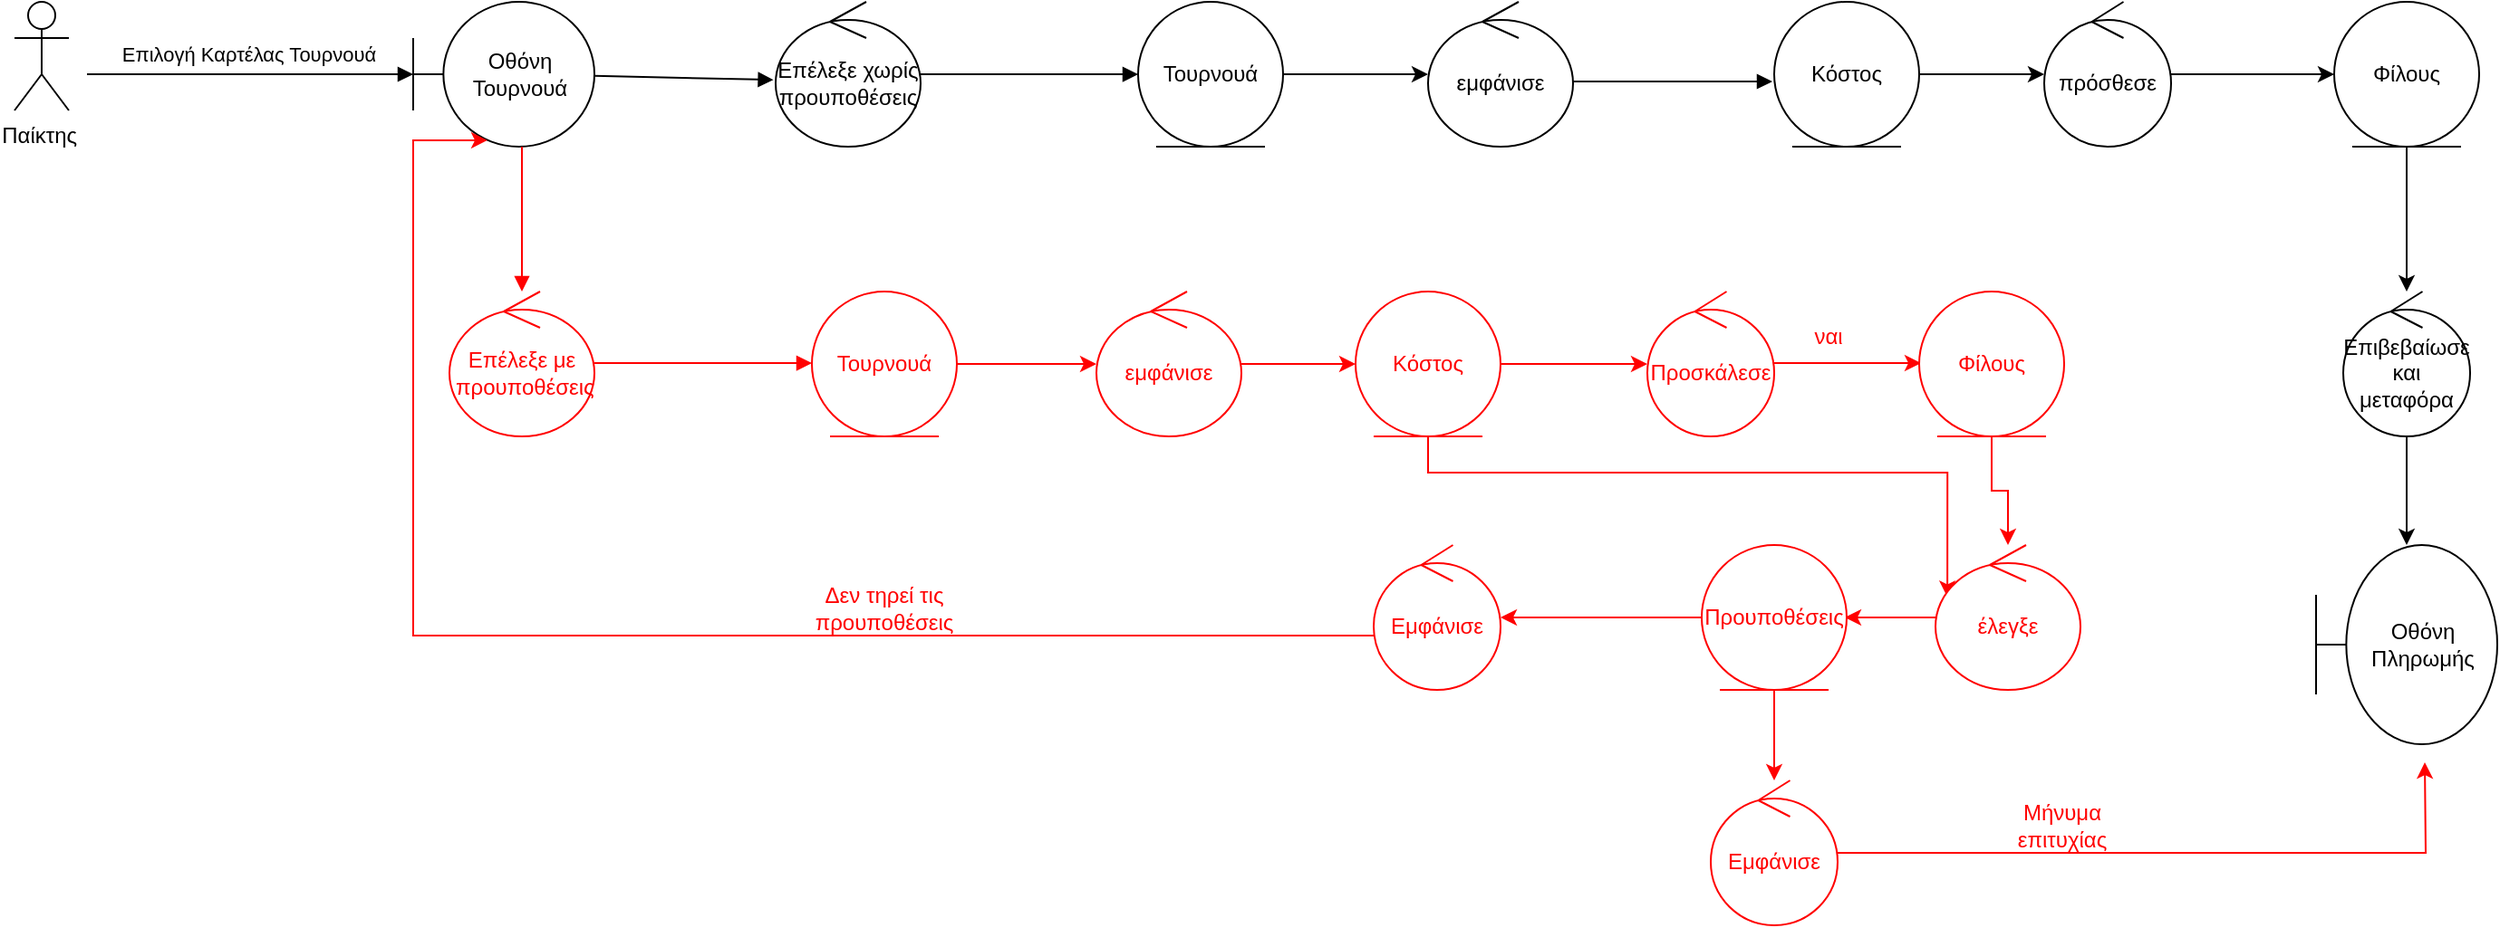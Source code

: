 <mxfile version="18.1.1" type="device"><diagram id="C5RBs43oDa-KdzZeNtuy" name="Page-1"><mxGraphModel dx="1635" dy="2035" grid="1" gridSize="10" guides="1" tooltips="1" connect="1" arrows="1" fold="1" page="1" pageScale="1" pageWidth="827" pageHeight="1169" math="0" shadow="0"><root><mxCell id="WIyWlLk6GJQsqaUBKTNV-0"/><mxCell id="WIyWlLk6GJQsqaUBKTNV-1" parent="WIyWlLk6GJQsqaUBKTNV-0"/><mxCell id="eJt1P2r_JDfCsx5g0bV4-1" value="Παίκτης&amp;nbsp;&lt;br&gt;" style="shape=umlActor;verticalLabelPosition=bottom;verticalAlign=top;html=1;" parent="WIyWlLk6GJQsqaUBKTNV-1" vertex="1"><mxGeometry x="230" y="-490" width="30" height="60" as="geometry"/></mxCell><mxCell id="eJt1P2r_JDfCsx5g0bV4-5" value="Επιλογή Καρτέλας Τουρνουά&lt;br&gt;" style="html=1;verticalAlign=bottom;endArrow=block;rounded=0;" parent="WIyWlLk6GJQsqaUBKTNV-1" edge="1"><mxGeometry x="-0.012" y="2" width="80" relative="1" as="geometry"><mxPoint x="270" y="-450" as="sourcePoint"/><mxPoint x="450" y="-450" as="targetPoint"/><mxPoint as="offset"/><Array as="points"/></mxGeometry></mxCell><mxCell id="eJt1P2r_JDfCsx5g0bV4-9" value="Οθόνη Τουρνουά" style="shape=umlBoundary;whiteSpace=wrap;html=1;" parent="WIyWlLk6GJQsqaUBKTNV-1" vertex="1"><mxGeometry x="450" y="-490" width="100" height="80" as="geometry"/></mxCell><mxCell id="eJt1P2r_JDfCsx5g0bV4-13" value="" style="html=1;verticalAlign=bottom;endArrow=block;rounded=0;exitX=0.999;exitY=0.511;exitDx=0;exitDy=0;exitPerimeter=0;entryX=-0.015;entryY=0.539;entryDx=0;entryDy=0;entryPerimeter=0;" parent="WIyWlLk6GJQsqaUBKTNV-1" source="eJt1P2r_JDfCsx5g0bV4-9" edge="1" target="VYDR53EoFKuudWqEbTGi-0"><mxGeometry width="80" relative="1" as="geometry"><mxPoint x="435" y="-420.5" as="sourcePoint"/><mxPoint x="670" y="-550" as="targetPoint"/></mxGeometry></mxCell><mxCell id="eJt1P2r_JDfCsx5g0bV4-14" value="εμφάνισε" style="ellipse;shape=umlControl;whiteSpace=wrap;html=1;" parent="WIyWlLk6GJQsqaUBKTNV-1" vertex="1"><mxGeometry x="1010" y="-490" width="80" height="80" as="geometry"/></mxCell><mxCell id="VYDR53EoFKuudWqEbTGi-10" value="" style="edgeStyle=orthogonalEdgeStyle;rounded=0;orthogonalLoop=1;jettySize=auto;html=1;" edge="1" parent="WIyWlLk6GJQsqaUBKTNV-1" source="eJt1P2r_JDfCsx5g0bV4-23" target="VYDR53EoFKuudWqEbTGi-9"><mxGeometry relative="1" as="geometry"/></mxCell><mxCell id="eJt1P2r_JDfCsx5g0bV4-23" value="πρόσθεσε" style="ellipse;shape=umlControl;whiteSpace=wrap;html=1;" parent="WIyWlLk6GJQsqaUBKTNV-1" vertex="1"><mxGeometry x="1350" y="-490" width="70" height="80" as="geometry"/></mxCell><mxCell id="nOiyhL0ZSgB8h-MFWoEk-0" value="" style="html=1;verticalAlign=bottom;endArrow=block;rounded=0;exitX=1;exitY=0.55;exitDx=0;exitDy=0;exitPerimeter=0;" parent="WIyWlLk6GJQsqaUBKTNV-1" source="eJt1P2r_JDfCsx5g0bV4-14" edge="1"><mxGeometry width="80" relative="1" as="geometry"><mxPoint x="180" y="-300" as="sourcePoint"/><mxPoint x="1200" y="-446" as="targetPoint"/></mxGeometry></mxCell><mxCell id="YRVhOWOILtkhwlWZJPTi-6" value="Οθόνη Πληρωμής" style="shape=umlBoundary;whiteSpace=wrap;html=1;rotation=0;" parent="WIyWlLk6GJQsqaUBKTNV-1" vertex="1"><mxGeometry x="1500" y="-190" width="100" height="110" as="geometry"/></mxCell><mxCell id="VYDR53EoFKuudWqEbTGi-0" value="Επέλεξε χωρίς προυποθέσεις" style="ellipse;shape=umlControl;whiteSpace=wrap;html=1;" vertex="1" parent="WIyWlLk6GJQsqaUBKTNV-1"><mxGeometry x="650" y="-490" width="80" height="80" as="geometry"/></mxCell><mxCell id="VYDR53EoFKuudWqEbTGi-1" value="" style="html=1;verticalAlign=bottom;endArrow=block;rounded=0;exitX=0.92;exitY=0.163;exitDx=0;exitDy=0;exitPerimeter=0;" edge="1" parent="WIyWlLk6GJQsqaUBKTNV-1"><mxGeometry width="80" relative="1" as="geometry"><mxPoint x="730" y="-449.96" as="sourcePoint"/><mxPoint x="850" y="-450" as="targetPoint"/></mxGeometry></mxCell><mxCell id="VYDR53EoFKuudWqEbTGi-4" style="edgeStyle=orthogonalEdgeStyle;rounded=0;orthogonalLoop=1;jettySize=auto;html=1;" edge="1" parent="WIyWlLk6GJQsqaUBKTNV-1" source="VYDR53EoFKuudWqEbTGi-2" target="eJt1P2r_JDfCsx5g0bV4-14"><mxGeometry relative="1" as="geometry"/></mxCell><mxCell id="VYDR53EoFKuudWqEbTGi-2" value="Τουρνουά" style="ellipse;shape=umlEntity;whiteSpace=wrap;html=1;" vertex="1" parent="WIyWlLk6GJQsqaUBKTNV-1"><mxGeometry x="850" y="-490" width="80" height="80" as="geometry"/></mxCell><mxCell id="VYDR53EoFKuudWqEbTGi-15" value="" style="edgeStyle=orthogonalEdgeStyle;rounded=0;orthogonalLoop=1;jettySize=auto;html=1;" edge="1" parent="WIyWlLk6GJQsqaUBKTNV-1" source="VYDR53EoFKuudWqEbTGi-3" target="eJt1P2r_JDfCsx5g0bV4-23"><mxGeometry relative="1" as="geometry"/></mxCell><mxCell id="VYDR53EoFKuudWqEbTGi-3" value="Κόστος" style="ellipse;shape=umlEntity;whiteSpace=wrap;html=1;" vertex="1" parent="WIyWlLk6GJQsqaUBKTNV-1"><mxGeometry x="1201" y="-490" width="80" height="80" as="geometry"/></mxCell><mxCell id="VYDR53EoFKuudWqEbTGi-13" value="" style="edgeStyle=orthogonalEdgeStyle;rounded=0;orthogonalLoop=1;jettySize=auto;html=1;" edge="1" parent="WIyWlLk6GJQsqaUBKTNV-1" source="VYDR53EoFKuudWqEbTGi-9" target="VYDR53EoFKuudWqEbTGi-12"><mxGeometry relative="1" as="geometry"/></mxCell><mxCell id="VYDR53EoFKuudWqEbTGi-9" value="Φίλους" style="ellipse;shape=umlEntity;whiteSpace=wrap;html=1;" vertex="1" parent="WIyWlLk6GJQsqaUBKTNV-1"><mxGeometry x="1510" y="-490" width="80" height="80" as="geometry"/></mxCell><mxCell id="VYDR53EoFKuudWqEbTGi-14" value="" style="edgeStyle=orthogonalEdgeStyle;rounded=0;orthogonalLoop=1;jettySize=auto;html=1;" edge="1" parent="WIyWlLk6GJQsqaUBKTNV-1" source="VYDR53EoFKuudWqEbTGi-12" target="YRVhOWOILtkhwlWZJPTi-6"><mxGeometry relative="1" as="geometry"/></mxCell><mxCell id="VYDR53EoFKuudWqEbTGi-12" value="Επιβεβαίωσε και μεταφόρα" style="ellipse;shape=umlControl;whiteSpace=wrap;html=1;" vertex="1" parent="WIyWlLk6GJQsqaUBKTNV-1"><mxGeometry x="1515" y="-330" width="70" height="80" as="geometry"/></mxCell><mxCell id="VYDR53EoFKuudWqEbTGi-17" value="" style="html=1;verticalAlign=bottom;endArrow=block;rounded=0;exitX=0.999;exitY=0.511;exitDx=0;exitDy=0;exitPerimeter=0;fontColor=#FF0000;strokeColor=#FF0000;" edge="1" parent="WIyWlLk6GJQsqaUBKTNV-1"><mxGeometry width="80" relative="1" as="geometry"><mxPoint x="510.0" y="-410.0" as="sourcePoint"/><mxPoint x="510" y="-330" as="targetPoint"/></mxGeometry></mxCell><mxCell id="VYDR53EoFKuudWqEbTGi-18" value="Επέλεξε με&lt;br&gt;&amp;nbsp;προυποθέσεις" style="ellipse;shape=umlControl;whiteSpace=wrap;html=1;strokeColor=#FF0000;fontColor=#FF0000;" vertex="1" parent="WIyWlLk6GJQsqaUBKTNV-1"><mxGeometry x="470" y="-330" width="80" height="80" as="geometry"/></mxCell><mxCell id="VYDR53EoFKuudWqEbTGi-19" value="" style="html=1;verticalAlign=bottom;endArrow=block;rounded=0;exitX=0.92;exitY=0.163;exitDx=0;exitDy=0;exitPerimeter=0;strokeColor=#FF0000;" edge="1" parent="WIyWlLk6GJQsqaUBKTNV-1"><mxGeometry width="80" relative="1" as="geometry"><mxPoint x="550" y="-290.46" as="sourcePoint"/><mxPoint x="670" y="-290.5" as="targetPoint"/></mxGeometry></mxCell><mxCell id="VYDR53EoFKuudWqEbTGi-22" value="" style="edgeStyle=orthogonalEdgeStyle;rounded=0;orthogonalLoop=1;jettySize=auto;html=1;fontColor=#FF0000;strokeColor=#FF0000;" edge="1" parent="WIyWlLk6GJQsqaUBKTNV-1" source="VYDR53EoFKuudWqEbTGi-20" target="VYDR53EoFKuudWqEbTGi-21"><mxGeometry relative="1" as="geometry"/></mxCell><mxCell id="VYDR53EoFKuudWqEbTGi-20" value="Τουρνουά" style="ellipse;shape=umlEntity;whiteSpace=wrap;html=1;strokeColor=#FF0000;fontColor=#FF0000;" vertex="1" parent="WIyWlLk6GJQsqaUBKTNV-1"><mxGeometry x="670" y="-330" width="80" height="80" as="geometry"/></mxCell><mxCell id="VYDR53EoFKuudWqEbTGi-24" value="" style="edgeStyle=orthogonalEdgeStyle;rounded=0;orthogonalLoop=1;jettySize=auto;html=1;fontColor=#FF0000;strokeColor=#FF0000;" edge="1" parent="WIyWlLk6GJQsqaUBKTNV-1" source="VYDR53EoFKuudWqEbTGi-21" target="VYDR53EoFKuudWqEbTGi-23"><mxGeometry relative="1" as="geometry"/></mxCell><mxCell id="VYDR53EoFKuudWqEbTGi-21" value="εμφάνισε" style="ellipse;shape=umlControl;whiteSpace=wrap;html=1;fontColor=#FF0000;strokeColor=#FF0000;" vertex="1" parent="WIyWlLk6GJQsqaUBKTNV-1"><mxGeometry x="827" y="-330" width="80" height="80" as="geometry"/></mxCell><mxCell id="VYDR53EoFKuudWqEbTGi-26" value="" style="edgeStyle=orthogonalEdgeStyle;rounded=0;orthogonalLoop=1;jettySize=auto;html=1;fontColor=#FF0000;strokeColor=#FF0000;" edge="1" parent="WIyWlLk6GJQsqaUBKTNV-1" source="VYDR53EoFKuudWqEbTGi-23" target="VYDR53EoFKuudWqEbTGi-25"><mxGeometry relative="1" as="geometry"/></mxCell><mxCell id="VYDR53EoFKuudWqEbTGi-42" style="edgeStyle=orthogonalEdgeStyle;rounded=0;orthogonalLoop=1;jettySize=auto;html=1;entryX=0.082;entryY=0.359;entryDx=0;entryDy=0;entryPerimeter=0;fontColor=#FF0000;strokeColor=#FF0000;" edge="1" parent="WIyWlLk6GJQsqaUBKTNV-1" source="VYDR53EoFKuudWqEbTGi-23" target="VYDR53EoFKuudWqEbTGi-34"><mxGeometry relative="1" as="geometry"><Array as="points"><mxPoint x="1010" y="-230"/><mxPoint x="1297" y="-230"/></Array></mxGeometry></mxCell><mxCell id="VYDR53EoFKuudWqEbTGi-23" value="Κόστος" style="ellipse;shape=umlEntity;whiteSpace=wrap;html=1;strokeColor=#FF0000;fontColor=#FF0000;" vertex="1" parent="WIyWlLk6GJQsqaUBKTNV-1"><mxGeometry x="970" y="-330" width="80" height="80" as="geometry"/></mxCell><mxCell id="VYDR53EoFKuudWqEbTGi-25" value="Προσκάλεσε" style="ellipse;shape=umlControl;whiteSpace=wrap;html=1;fontColor=#FF0000;strokeColor=#FF0000;" vertex="1" parent="WIyWlLk6GJQsqaUBKTNV-1"><mxGeometry x="1131" y="-330" width="70" height="80" as="geometry"/></mxCell><mxCell id="VYDR53EoFKuudWqEbTGi-27" value="" style="edgeStyle=orthogonalEdgeStyle;rounded=0;orthogonalLoop=1;jettySize=auto;html=1;fontColor=#FF0000;strokeColor=#FF0000;" edge="1" parent="WIyWlLk6GJQsqaUBKTNV-1"><mxGeometry relative="1" as="geometry"><mxPoint x="1201" y="-290.5" as="sourcePoint"/><mxPoint x="1282" y="-290.5" as="targetPoint"/></mxGeometry></mxCell><mxCell id="VYDR53EoFKuudWqEbTGi-30" value="ναι" style="text;html=1;strokeColor=none;fillColor=none;align=center;verticalAlign=middle;whiteSpace=wrap;rounded=0;fontColor=#FF0000;" vertex="1" parent="WIyWlLk6GJQsqaUBKTNV-1"><mxGeometry x="1201" y="-320" width="60" height="30" as="geometry"/></mxCell><mxCell id="VYDR53EoFKuudWqEbTGi-35" value="" style="edgeStyle=orthogonalEdgeStyle;rounded=0;orthogonalLoop=1;jettySize=auto;html=1;fontColor=#FF0000;strokeColor=#FF0000;" edge="1" parent="WIyWlLk6GJQsqaUBKTNV-1" source="VYDR53EoFKuudWqEbTGi-32" target="VYDR53EoFKuudWqEbTGi-34"><mxGeometry relative="1" as="geometry"/></mxCell><mxCell id="VYDR53EoFKuudWqEbTGi-32" value="Φίλους" style="ellipse;shape=umlEntity;whiteSpace=wrap;html=1;fontColor=#FF0000;strokeColor=#FF0000;" vertex="1" parent="WIyWlLk6GJQsqaUBKTNV-1"><mxGeometry x="1281" y="-330" width="80" height="80" as="geometry"/></mxCell><mxCell id="VYDR53EoFKuudWqEbTGi-37" style="edgeStyle=orthogonalEdgeStyle;rounded=0;orthogonalLoop=1;jettySize=auto;html=1;fontColor=#FF0000;strokeColor=#FF0000;" edge="1" parent="WIyWlLk6GJQsqaUBKTNV-1" source="VYDR53EoFKuudWqEbTGi-34"><mxGeometry relative="1" as="geometry"><mxPoint x="1240" y="-150" as="targetPoint"/></mxGeometry></mxCell><mxCell id="VYDR53EoFKuudWqEbTGi-34" value="έλεγξε" style="ellipse;shape=umlControl;whiteSpace=wrap;html=1;strokeColor=#FF0000;fontColor=#FF0000;" vertex="1" parent="WIyWlLk6GJQsqaUBKTNV-1"><mxGeometry x="1290" y="-190" width="80" height="80" as="geometry"/></mxCell><mxCell id="VYDR53EoFKuudWqEbTGi-44" style="edgeStyle=orthogonalEdgeStyle;rounded=0;orthogonalLoop=1;jettySize=auto;html=1;fontColor=#FF0000;strokeColor=#FF0000;" edge="1" parent="WIyWlLk6GJQsqaUBKTNV-1" source="VYDR53EoFKuudWqEbTGi-36"><mxGeometry relative="1" as="geometry"><mxPoint x="1560" y="-70" as="targetPoint"/></mxGeometry></mxCell><mxCell id="VYDR53EoFKuudWqEbTGi-36" value="Εμφάνισε" style="ellipse;shape=umlControl;whiteSpace=wrap;html=1;fontColor=#FF0000;strokeColor=#FF0000;" vertex="1" parent="WIyWlLk6GJQsqaUBKTNV-1"><mxGeometry x="1166" y="-60" width="70" height="80" as="geometry"/></mxCell><mxCell id="VYDR53EoFKuudWqEbTGi-40" value="" style="edgeStyle=orthogonalEdgeStyle;rounded=0;orthogonalLoop=1;jettySize=auto;html=1;fontColor=#FF0000;strokeColor=#FF0000;" edge="1" parent="WIyWlLk6GJQsqaUBKTNV-1" source="VYDR53EoFKuudWqEbTGi-39" target="VYDR53EoFKuudWqEbTGi-36"><mxGeometry relative="1" as="geometry"/></mxCell><mxCell id="VYDR53EoFKuudWqEbTGi-47" style="edgeStyle=orthogonalEdgeStyle;rounded=0;orthogonalLoop=1;jettySize=auto;html=1;fontColor=#FF0000;strokeColor=#FF0000;" edge="1" parent="WIyWlLk6GJQsqaUBKTNV-1" source="VYDR53EoFKuudWqEbTGi-39" target="VYDR53EoFKuudWqEbTGi-46"><mxGeometry relative="1" as="geometry"/></mxCell><mxCell id="VYDR53EoFKuudWqEbTGi-39" value="Προυποθέσεις" style="ellipse;shape=umlEntity;whiteSpace=wrap;html=1;strokeColor=#FF0000;fontColor=#FF0000;" vertex="1" parent="WIyWlLk6GJQsqaUBKTNV-1"><mxGeometry x="1161" y="-190" width="80" height="80" as="geometry"/></mxCell><mxCell id="VYDR53EoFKuudWqEbTGi-43" value="Μήνυμα επιτυχίας" style="text;html=1;strokeColor=none;fillColor=none;align=center;verticalAlign=middle;whiteSpace=wrap;rounded=0;fontColor=#FF0000;" vertex="1" parent="WIyWlLk6GJQsqaUBKTNV-1"><mxGeometry x="1330" y="-50" width="60" height="30" as="geometry"/></mxCell><mxCell id="VYDR53EoFKuudWqEbTGi-48" style="edgeStyle=orthogonalEdgeStyle;rounded=0;orthogonalLoop=1;jettySize=auto;html=1;fontColor=#FF0000;strokeColor=#FF0000;entryX=0.41;entryY=0.956;entryDx=0;entryDy=0;entryPerimeter=0;" edge="1" parent="WIyWlLk6GJQsqaUBKTNV-1" source="VYDR53EoFKuudWqEbTGi-46" target="eJt1P2r_JDfCsx5g0bV4-9"><mxGeometry relative="1" as="geometry"><Array as="points"><mxPoint x="450" y="-140"/><mxPoint x="450" y="-413"/></Array></mxGeometry></mxCell><mxCell id="VYDR53EoFKuudWqEbTGi-46" value="Εμφάνισε" style="ellipse;shape=umlControl;whiteSpace=wrap;html=1;fontColor=#FF0000;strokeColor=#FF0000;" vertex="1" parent="WIyWlLk6GJQsqaUBKTNV-1"><mxGeometry x="980" y="-190" width="70" height="80" as="geometry"/></mxCell><mxCell id="VYDR53EoFKuudWqEbTGi-49" value="Δεν τηρεί τις προυποθέσεις" style="text;html=1;strokeColor=none;fillColor=none;align=center;verticalAlign=middle;whiteSpace=wrap;rounded=0;fontColor=#FF0000;" vertex="1" parent="WIyWlLk6GJQsqaUBKTNV-1"><mxGeometry x="680" y="-170" width="60" height="30" as="geometry"/></mxCell></root></mxGraphModel></diagram></mxfile>
